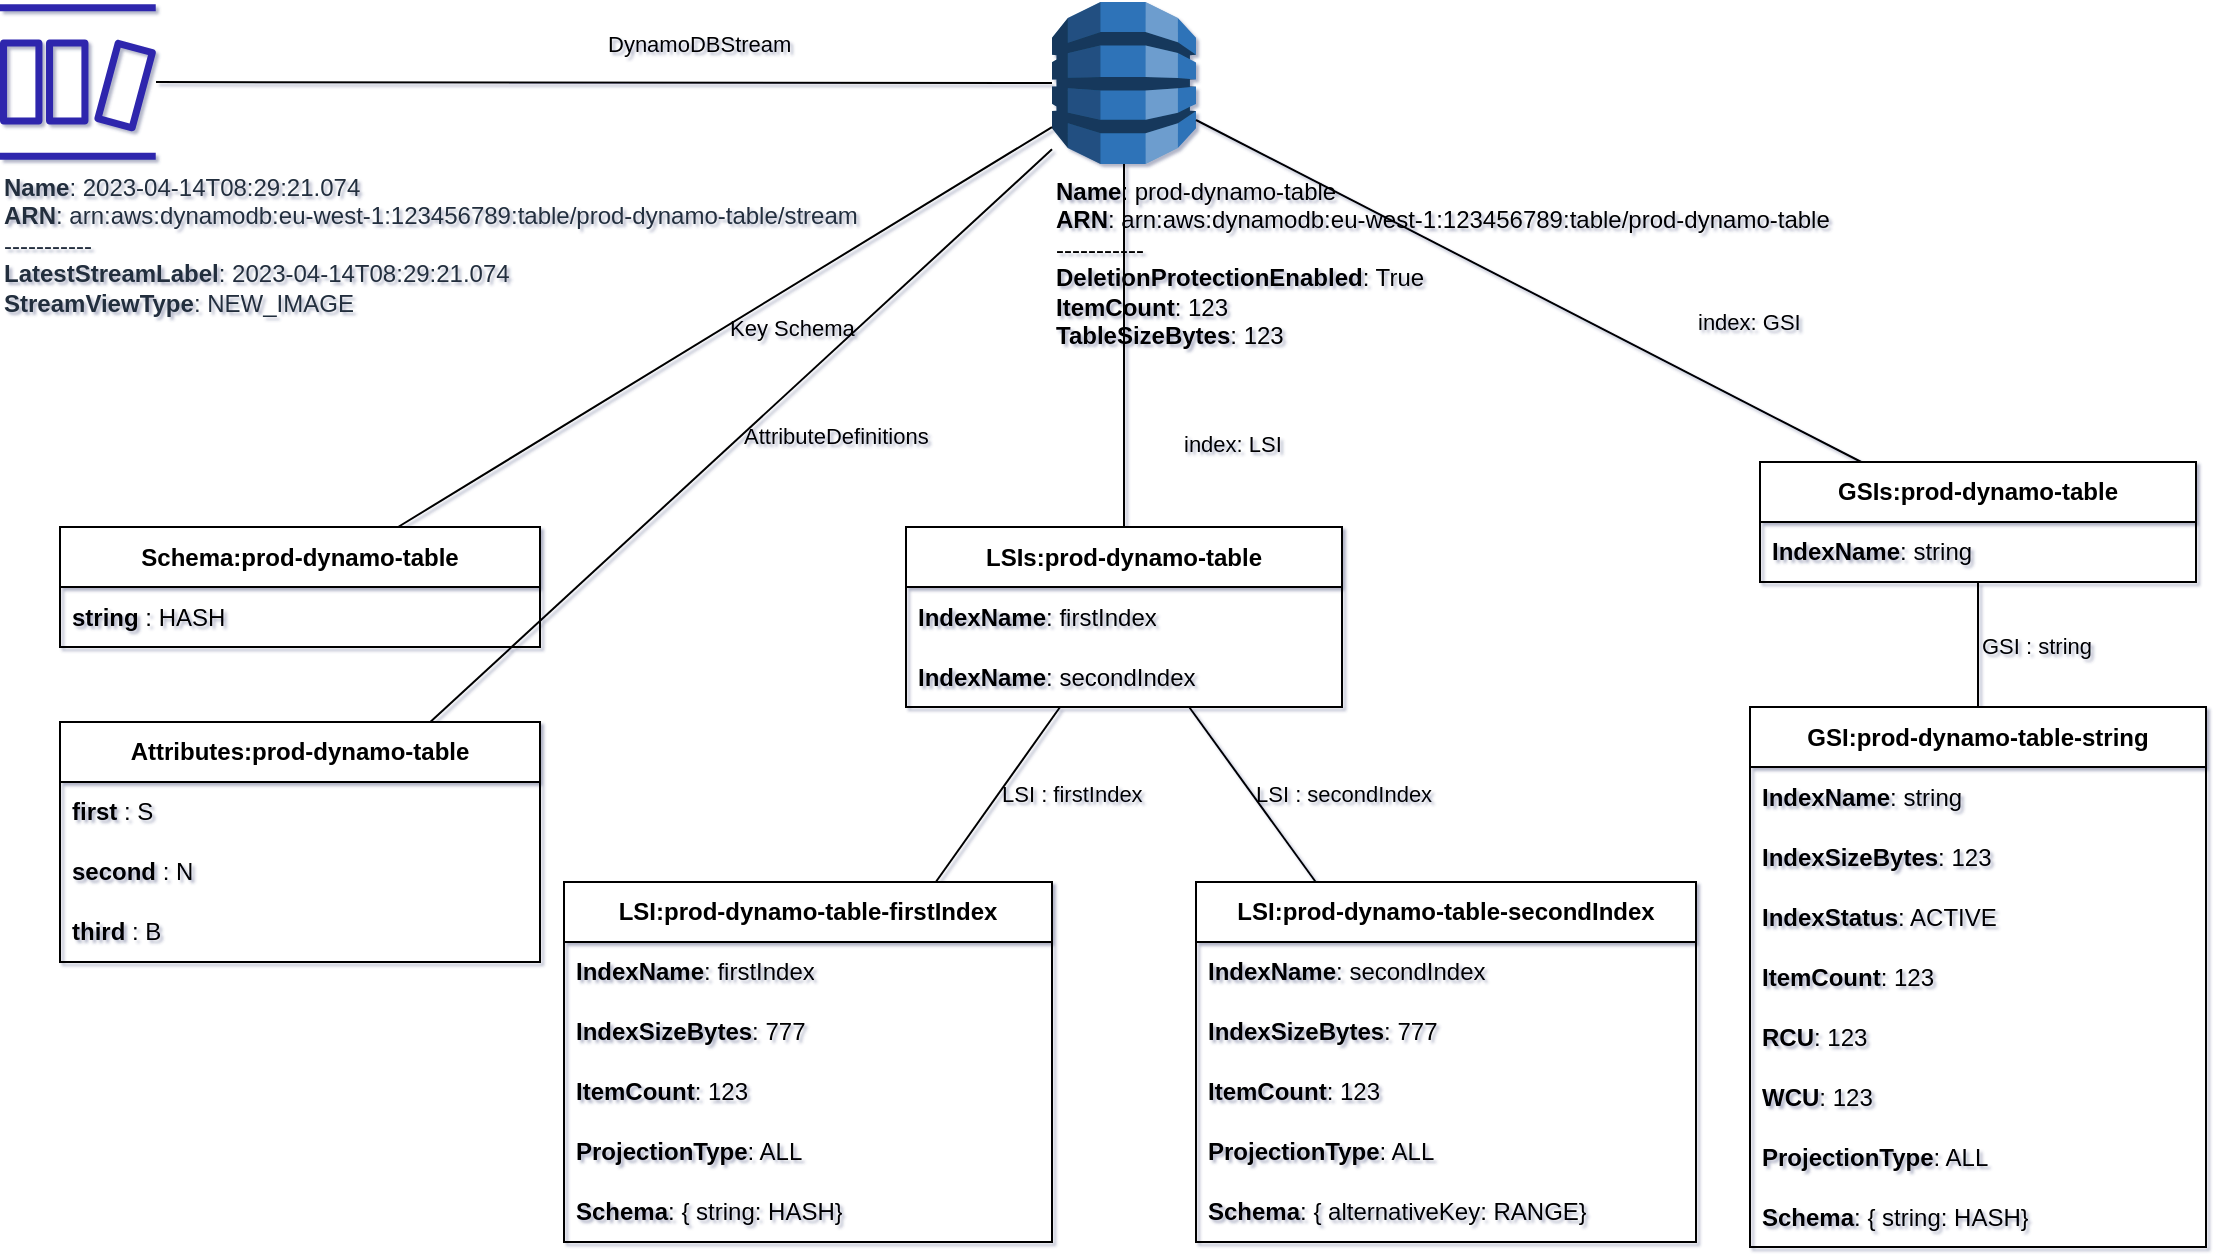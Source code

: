 <mxfile type="MultiCloud">
	<diagram id="diagram_1" name="AWS components">
		<mxGraphModel dx="1015" dy="661" grid="1" gridSize="10" guides="1" tooltips="1" connect="1" arrows="1" fold="1" page="1" pageScale="1" pageWidth="850" pageHeight="1100" math="0" shadow="1">
			<root>
				<mxCell id="0" />
				<mxCell id="1" parent="0" />
				<mxCell id="vertex:dynamo:arn:aws:dynamodb:eu-west-1:123456789:table/prod-dynamo-table" value="&lt;b&gt;Name&lt;/b&gt;: prod-dynamo-table&lt;BR&gt;&lt;b&gt;ARN&lt;/b&gt;: arn:aws:dynamodb:eu-west-1:123456789:table/prod-dynamo-table &lt;BR&gt;-----------&lt;BR&gt;&lt;b&gt;DeletionProtectionEnabled&lt;/b&gt;: True&lt;BR&gt;&lt;b&gt;ItemCount&lt;/b&gt;: 123&lt;BR&gt;&lt;b&gt;TableSizeBytes&lt;/b&gt;: 123" style="outlineConnect=0;dashed=0;verticalLabelPosition=bottom;verticalAlign=top;align=left;html=1;shape=mxgraph.aws3.dynamo_db;fillColor=#2E73B8;gradientColor=none;" parent="1" vertex="1">
					<mxGeometry width="72" height="81" as="geometry" x="746" />
				</mxCell>
				<mxCell id="vertex:dynamo_stream:arn:aws:dynamodb:eu-west-1:123456789:table/prod-dynamo-table/stream" value="&lt;b&gt;Name&lt;/b&gt;: 2023-04-14T08:29:21.074&lt;BR&gt;&lt;b&gt;ARN&lt;/b&gt;: arn:aws:dynamodb:eu-west-1:123456789:table/prod-dynamo-table/stream &lt;BR&gt;-----------&lt;BR&gt;&lt;b&gt;LatestStreamLabel&lt;/b&gt;: 2023-04-14T08:29:21.074&lt;BR&gt;&lt;b&gt;StreamViewType&lt;/b&gt;: NEW_IMAGE" style="sketch=0;outlineConnect=0;fontColor=#232F3E;gradientColor=none;fillColor=#2E27AD;strokeColor=none;dashed=0;verticalLabelPosition=bottom;verticalAlign=top;align=left;html=1;fontSize=12;fontStyle=0;aspect=fixed;pointerEvents=1;shape=mxgraph.aws4.dynamodb_stream" parent="1" vertex="1">
					<mxGeometry width="78" height="78" as="geometry" x="220" y="1" />
				</mxCell>
				<mxCell id="edge:dynamo:arn:aws:dynamodb:eu-west-1:123456789:table/prod-dynamo-table:to:dynamo_stream:arn:aws:dynamodb:eu-west-1:123456789:table/prod-dynamo-table/stream" style="endFill=0;endArrow=none;endArrow=none;" parent="1" source="vertex:dynamo:arn:aws:dynamodb:eu-west-1:123456789:table/prod-dynamo-table" target="vertex:dynamo_stream:arn:aws:dynamodb:eu-west-1:123456789:table/prod-dynamo-table/stream" edge="2">
					<mxGeometry as="geometry" />
				</mxCell>
				<mxCell id="label:dynamo:arn:aws:dynamodb:eu-west-1:123456789:table/prod-dynamo-table:to:dynamo_stream:arn:aws:dynamodb:eu-west-1:123456789:table/prod-dynamo-table/stream" value="DynamoDBStream" style="edgeLabel;html=1;align=left;verticalAlign=middle;resizable=0;points=[];labelBackgroundColor=none;" parent="edge:dynamo:arn:aws:dynamodb:eu-west-1:123456789:table/prod-dynamo-table:to:dynamo_stream:arn:aws:dynamodb:eu-west-1:123456789:table/prod-dynamo-table/stream" vertex="1" connectable="0">
					<mxGeometry relative="1" as="geometry">
						<mxPoint as="offset" y="-20" />
					</mxGeometry>
				</mxCell>
				<mxCell id="vertex:Schema:prod-dynamo-table:list" value="&lt;b&gt;Schema:prod-dynamo-table&lt;/b&gt;" style="swimlane;fontStyle=0;childLayout=stackLayout;horizontal=1;startSize=30;horizontalStack=0;resizeParent=1;resizeParentMax=0;resizeLast=0;collapsible=1;marginBottom=0;whiteSpace=wrap;html=1;" parent="1" vertex="1">
					<mxGeometry width="240" height="60" as="geometry" x="250" y="262.5" />
				</mxCell>
				<mxCell id="vertex:Schema:prod-dynamo-table:row:0" value="&lt;b&gt;string &lt;/b&gt;:  HASH" style="text;strokeColor=none;fillColor=none;align=left;verticalAlign=middle;spacingLeft=4;spacingRight=4;overflow=hidden;points=[[0,0.5],[1,0.5]];portConstraint=eastwest;rotatable=0;whiteSpace=wrap;html=1;" parent="vertex:Schema:prod-dynamo-table:list" vertex="1">
					<mxGeometry width="240" height="30" as="geometry" y="30" />
				</mxCell>
				<mxCell id="edge:dynamo:arn:aws:dynamodb:eu-west-1:123456789:table/prod-dynamo-table:to:Schema:prod-dynamo-table:list" style="endFill=0;endArrow=none;endArrow=none;" parent="1" source="vertex:dynamo:arn:aws:dynamodb:eu-west-1:123456789:table/prod-dynamo-table" target="vertex:Schema:prod-dynamo-table:list" edge="2">
					<mxGeometry as="geometry" />
				</mxCell>
				<mxCell id="label:dynamo:arn:aws:dynamodb:eu-west-1:123456789:table/prod-dynamo-table:to:Schema:prod-dynamo-table:list" value="Key Schema" style="edgeLabel;html=1;align=left;verticalAlign=middle;resizable=0;points=[];labelBackgroundColor=none;" parent="edge:dynamo:arn:aws:dynamodb:eu-west-1:123456789:table/prod-dynamo-table:to:Schema:prod-dynamo-table:list" vertex="1" connectable="0">
					<mxGeometry relative="1" as="geometry">
						<mxPoint as="offset" />
					</mxGeometry>
				</mxCell>
				<mxCell id="vertex:Attributes:prod-dynamo-table:list" value="&lt;b&gt;Attributes:prod-dynamo-table&lt;/b&gt;" style="swimlane;fontStyle=0;childLayout=stackLayout;horizontal=1;startSize=30;horizontalStack=0;resizeParent=1;resizeParentMax=0;resizeLast=0;collapsible=1;marginBottom=0;whiteSpace=wrap;html=1;" parent="1" vertex="1">
					<mxGeometry width="240" height="120" as="geometry" x="250" y="360" />
				</mxCell>
				<mxCell id="vertex:Attributes:prod-dynamo-table:row:0" value="&lt;b&gt;first &lt;/b&gt;:  S" style="text;strokeColor=none;fillColor=none;align=left;verticalAlign=middle;spacingLeft=4;spacingRight=4;overflow=hidden;points=[[0,0.5],[1,0.5]];portConstraint=eastwest;rotatable=0;whiteSpace=wrap;html=1;" parent="vertex:Attributes:prod-dynamo-table:list" vertex="1">
					<mxGeometry width="240" height="30" as="geometry" y="30" />
				</mxCell>
				<mxCell id="vertex:Attributes:prod-dynamo-table:row:1" value="&lt;b&gt;second &lt;/b&gt;:  N" style="text;strokeColor=none;fillColor=none;align=left;verticalAlign=middle;spacingLeft=4;spacingRight=4;overflow=hidden;points=[[0,0.5],[1,0.5]];portConstraint=eastwest;rotatable=0;whiteSpace=wrap;html=1;" parent="vertex:Attributes:prod-dynamo-table:list" vertex="1">
					<mxGeometry width="240" height="30" as="geometry" y="60" />
				</mxCell>
				<mxCell id="vertex:Attributes:prod-dynamo-table:row:2" value="&lt;b&gt;third &lt;/b&gt;:  B" style="text;strokeColor=none;fillColor=none;align=left;verticalAlign=middle;spacingLeft=4;spacingRight=4;overflow=hidden;points=[[0,0.5],[1,0.5]];portConstraint=eastwest;rotatable=0;whiteSpace=wrap;html=1;" parent="vertex:Attributes:prod-dynamo-table:list" vertex="1">
					<mxGeometry width="240" height="30" as="geometry" y="90" />
				</mxCell>
				<mxCell id="edge:dynamo:arn:aws:dynamodb:eu-west-1:123456789:table/prod-dynamo-table:to:Attributes:prod-dynamo-table:list" style="endFill=0;endArrow=none;endArrow=none;" parent="1" source="vertex:dynamo:arn:aws:dynamodb:eu-west-1:123456789:table/prod-dynamo-table" target="vertex:Attributes:prod-dynamo-table:list" edge="2">
					<mxGeometry as="geometry" />
				</mxCell>
				<mxCell id="label:dynamo:arn:aws:dynamodb:eu-west-1:123456789:table/prod-dynamo-table:to:Attributes:prod-dynamo-table:list" value="AttributeDefinitions" style="edgeLabel;html=1;align=left;verticalAlign=middle;resizable=0;points=[];labelBackgroundColor=none;" parent="edge:dynamo:arn:aws:dynamodb:eu-west-1:123456789:table/prod-dynamo-table:to:Attributes:prod-dynamo-table:list" vertex="1" connectable="0">
					<mxGeometry relative="1" as="geometry">
						<mxPoint as="offset" />
					</mxGeometry>
				</mxCell>
				<mxCell id="vertex:LSIs:prod-dynamo-table:list" value="&lt;b&gt;LSIs:prod-dynamo-table&lt;/b&gt;" style="swimlane;fontStyle=0;childLayout=stackLayout;horizontal=1;startSize=30;horizontalStack=0;resizeParent=1;resizeParentMax=0;resizeLast=0;collapsible=1;marginBottom=0;whiteSpace=wrap;html=1;" parent="1" vertex="1">
					<mxGeometry width="218" height="90" as="geometry" x="673" y="262.5" />
				</mxCell>
				<mxCell id="vertex:LSIs:prod-dynamo-table:row:0" value="&lt;b&gt;IndexName&lt;/b&gt;:  firstIndex" style="text;strokeColor=none;fillColor=none;align=left;verticalAlign=middle;spacingLeft=4;spacingRight=4;overflow=hidden;points=[[0,0.5],[1,0.5]];portConstraint=eastwest;rotatable=0;whiteSpace=wrap;html=1;" parent="vertex:LSIs:prod-dynamo-table:list" vertex="1">
					<mxGeometry width="218" height="30" as="geometry" y="30" />
				</mxCell>
				<mxCell id="vertex:LSIs:prod-dynamo-table:row:1" value="&lt;b&gt;IndexName&lt;/b&gt;:  secondIndex" style="text;strokeColor=none;fillColor=none;align=left;verticalAlign=middle;spacingLeft=4;spacingRight=4;overflow=hidden;points=[[0,0.5],[1,0.5]];portConstraint=eastwest;rotatable=0;whiteSpace=wrap;html=1;" parent="vertex:LSIs:prod-dynamo-table:list" vertex="1">
					<mxGeometry width="218" height="30" as="geometry" y="60" />
				</mxCell>
				<mxCell id="edge:dynamo:arn:aws:dynamodb:eu-west-1:123456789:table/prod-dynamo-table:to:LSIs:prod-dynamo-table:list" style="endFill=0;endArrow=none;endArrow=none;" parent="1" source="vertex:dynamo:arn:aws:dynamodb:eu-west-1:123456789:table/prod-dynamo-table" target="vertex:LSIs:prod-dynamo-table:list" edge="2">
					<mxGeometry as="geometry" />
				</mxCell>
				<mxCell id="label:dynamo:arn:aws:dynamodb:eu-west-1:123456789:table/prod-dynamo-table:to:LSIs:prod-dynamo-table:list" value="index: LSI" style="edgeLabel;html=1;align=left;verticalAlign=middle;resizable=0;points=[];labelBackgroundColor=none;" parent="edge:dynamo:arn:aws:dynamodb:eu-west-1:123456789:table/prod-dynamo-table:to:LSIs:prod-dynamo-table:list" vertex="1" connectable="0">
					<mxGeometry relative="1" as="geometry">
						<mxPoint as="offset" x="28" y="49" />
					</mxGeometry>
				</mxCell>
				<mxCell id="vertex:LSI:prod-dynamo-table-firstIndex:list" value="&lt;b&gt;LSI:prod-dynamo-table-firstIndex&lt;/b&gt;" style="swimlane;fontStyle=0;childLayout=stackLayout;horizontal=1;startSize=30;horizontalStack=0;resizeParent=1;resizeParentMax=0;resizeLast=0;collapsible=1;marginBottom=0;whiteSpace=wrap;html=1;" parent="1" vertex="1">
					<mxGeometry width="244" height="180" as="geometry" x="502" y="440" />
				</mxCell>
				<mxCell id="vertex:LSI:prod-dynamo-table-firstIndex:row:0" value="&lt;b&gt;IndexName&lt;/b&gt;:  firstIndex" style="text;strokeColor=none;fillColor=none;align=left;verticalAlign=middle;spacingLeft=4;spacingRight=4;overflow=hidden;points=[[0,0.5],[1,0.5]];portConstraint=eastwest;rotatable=0;whiteSpace=wrap;html=1;" parent="vertex:LSI:prod-dynamo-table-firstIndex:list" vertex="1">
					<mxGeometry width="244" height="30" as="geometry" y="30" />
				</mxCell>
				<mxCell id="vertex:LSI:prod-dynamo-table-firstIndex:row:1" value="&lt;b&gt;IndexSizeBytes&lt;/b&gt;:  777" style="text;strokeColor=none;fillColor=none;align=left;verticalAlign=middle;spacingLeft=4;spacingRight=4;overflow=hidden;points=[[0,0.5],[1,0.5]];portConstraint=eastwest;rotatable=0;whiteSpace=wrap;html=1;" parent="vertex:LSI:prod-dynamo-table-firstIndex:list" vertex="1">
					<mxGeometry width="244" height="30" as="geometry" y="60" />
				</mxCell>
				<mxCell id="vertex:LSI:prod-dynamo-table-firstIndex:row:2" value="&lt;b&gt;ItemCount&lt;/b&gt;:  123" style="text;strokeColor=none;fillColor=none;align=left;verticalAlign=middle;spacingLeft=4;spacingRight=4;overflow=hidden;points=[[0,0.5],[1,0.5]];portConstraint=eastwest;rotatable=0;whiteSpace=wrap;html=1;" parent="vertex:LSI:prod-dynamo-table-firstIndex:list" vertex="1">
					<mxGeometry width="244" height="30" as="geometry" y="90" />
				</mxCell>
				<mxCell id="vertex:LSI:prod-dynamo-table-firstIndex:row:3" value="&lt;b&gt;ProjectionType&lt;/b&gt;:  ALL" style="text;strokeColor=none;fillColor=none;align=left;verticalAlign=middle;spacingLeft=4;spacingRight=4;overflow=hidden;points=[[0,0.5],[1,0.5]];portConstraint=eastwest;rotatable=0;whiteSpace=wrap;html=1;" parent="vertex:LSI:prod-dynamo-table-firstIndex:list" vertex="1">
					<mxGeometry width="244" height="30" as="geometry" y="120" />
				</mxCell>
				<mxCell id="vertex:LSI:prod-dynamo-table-firstIndex:row:4" value="&lt;b&gt;Schema&lt;/b&gt;:  { string: HASH}" style="text;strokeColor=none;fillColor=none;align=left;verticalAlign=middle;spacingLeft=4;spacingRight=4;overflow=hidden;points=[[0,0.5],[1,0.5]];portConstraint=eastwest;rotatable=0;whiteSpace=wrap;html=1;" parent="vertex:LSI:prod-dynamo-table-firstIndex:list" vertex="1">
					<mxGeometry width="244" height="30" as="geometry" y="150" />
				</mxCell>
				<mxCell id="edge:LSIs:prod-dynamo-table:list:to:LSI:prod-dynamo-table-firstIndex:list" style="endFill=0;endArrow=none;endArrow=none;" parent="1" source="vertex:LSIs:prod-dynamo-table:list" target="vertex:LSI:prod-dynamo-table-firstIndex:list" edge="2">
					<mxGeometry as="geometry" />
				</mxCell>
				<mxCell id="label:LSIs:prod-dynamo-table:list:to:LSI:prod-dynamo-table-firstIndex:list" value="LSI : firstIndex" style="edgeLabel;html=1;align=left;verticalAlign=middle;resizable=0;points=[];labelBackgroundColor=none;" parent="edge:LSIs:prod-dynamo-table:list:to:LSI:prod-dynamo-table-firstIndex:list" vertex="1" connectable="0">
					<mxGeometry relative="1" as="geometry">
						<mxPoint as="offset" />
					</mxGeometry>
				</mxCell>
				<mxCell id="vertex:LSI:prod-dynamo-table-secondIndex:list" value="&lt;b&gt;LSI:prod-dynamo-table-secondIndex&lt;/b&gt;" style="swimlane;fontStyle=0;childLayout=stackLayout;horizontal=1;startSize=30;horizontalStack=0;resizeParent=1;resizeParentMax=0;resizeLast=0;collapsible=1;marginBottom=0;whiteSpace=wrap;html=1;" parent="1" vertex="1">
					<mxGeometry width="250" height="180" as="geometry" x="818" y="440" />
				</mxCell>
				<mxCell id="vertex:LSI:prod-dynamo-table-secondIndex:row:0" value="&lt;b&gt;IndexName&lt;/b&gt;:  secondIndex" style="text;strokeColor=none;fillColor=none;align=left;verticalAlign=middle;spacingLeft=4;spacingRight=4;overflow=hidden;points=[[0,0.5],[1,0.5]];portConstraint=eastwest;rotatable=0;whiteSpace=wrap;html=1;" parent="vertex:LSI:prod-dynamo-table-secondIndex:list" vertex="1">
					<mxGeometry width="250" height="30" as="geometry" y="30" />
				</mxCell>
				<mxCell id="vertex:LSI:prod-dynamo-table-secondIndex:row:1" value="&lt;b&gt;IndexSizeBytes&lt;/b&gt;:  777" style="text;strokeColor=none;fillColor=none;align=left;verticalAlign=middle;spacingLeft=4;spacingRight=4;overflow=hidden;points=[[0,0.5],[1,0.5]];portConstraint=eastwest;rotatable=0;whiteSpace=wrap;html=1;" parent="vertex:LSI:prod-dynamo-table-secondIndex:list" vertex="1">
					<mxGeometry width="250" height="30" as="geometry" y="60" />
				</mxCell>
				<mxCell id="vertex:LSI:prod-dynamo-table-secondIndex:row:2" value="&lt;b&gt;ItemCount&lt;/b&gt;:  123" style="text;strokeColor=none;fillColor=none;align=left;verticalAlign=middle;spacingLeft=4;spacingRight=4;overflow=hidden;points=[[0,0.5],[1,0.5]];portConstraint=eastwest;rotatable=0;whiteSpace=wrap;html=1;" parent="vertex:LSI:prod-dynamo-table-secondIndex:list" vertex="1">
					<mxGeometry width="250" height="30" as="geometry" y="90" />
				</mxCell>
				<mxCell id="vertex:LSI:prod-dynamo-table-secondIndex:row:3" value="&lt;b&gt;ProjectionType&lt;/b&gt;:  ALL" style="text;strokeColor=none;fillColor=none;align=left;verticalAlign=middle;spacingLeft=4;spacingRight=4;overflow=hidden;points=[[0,0.5],[1,0.5]];portConstraint=eastwest;rotatable=0;whiteSpace=wrap;html=1;" parent="vertex:LSI:prod-dynamo-table-secondIndex:list" vertex="1">
					<mxGeometry width="250" height="30" as="geometry" y="120" />
				</mxCell>
				<mxCell id="vertex:LSI:prod-dynamo-table-secondIndex:row:4" value="&lt;b&gt;Schema&lt;/b&gt;:  { alternativeKey: RANGE}" style="text;strokeColor=none;fillColor=none;align=left;verticalAlign=middle;spacingLeft=4;spacingRight=4;overflow=hidden;points=[[0,0.5],[1,0.5]];portConstraint=eastwest;rotatable=0;whiteSpace=wrap;html=1;" parent="vertex:LSI:prod-dynamo-table-secondIndex:list" vertex="1">
					<mxGeometry width="250" height="30" as="geometry" y="150" />
				</mxCell>
				<mxCell id="edge:LSIs:prod-dynamo-table:list:to:LSI:prod-dynamo-table-secondIndex:list" style="endFill=0;endArrow=none;endArrow=none;" parent="1" source="vertex:LSIs:prod-dynamo-table:list" target="vertex:LSI:prod-dynamo-table-secondIndex:list" edge="2">
					<mxGeometry as="geometry" />
				</mxCell>
				<mxCell id="label:LSIs:prod-dynamo-table:list:to:LSI:prod-dynamo-table-secondIndex:list" value="LSI : secondIndex" style="edgeLabel;html=1;align=left;verticalAlign=middle;resizable=0;points=[];labelBackgroundColor=none;" parent="edge:LSIs:prod-dynamo-table:list:to:LSI:prod-dynamo-table-secondIndex:list" vertex="1" connectable="0">
					<mxGeometry relative="1" as="geometry">
						<mxPoint as="offset" />
					</mxGeometry>
				</mxCell>
				<mxCell id="vertex:GSIs:prod-dynamo-table:list" value="&lt;b&gt;GSIs:prod-dynamo-table&lt;/b&gt;" style="swimlane;fontStyle=0;childLayout=stackLayout;horizontal=1;startSize=30;horizontalStack=0;resizeParent=1;resizeParentMax=0;resizeLast=0;collapsible=1;marginBottom=0;whiteSpace=wrap;html=1;" parent="1" vertex="1">
					<mxGeometry width="218" height="60" as="geometry" x="1100" y="230" />
				</mxCell>
				<mxCell id="vertex:GSIs:prod-dynamo-table:row:0" value="&lt;b&gt;IndexName&lt;/b&gt;:  string" style="text;strokeColor=none;fillColor=none;align=left;verticalAlign=middle;spacingLeft=4;spacingRight=4;overflow=hidden;points=[[0,0.5],[1,0.5]];portConstraint=eastwest;rotatable=0;whiteSpace=wrap;html=1;" parent="vertex:GSIs:prod-dynamo-table:list" vertex="1">
					<mxGeometry width="218" height="30" as="geometry" y="30" />
				</mxCell>
				<mxCell id="edge:dynamo:arn:aws:dynamodb:eu-west-1:123456789:table/prod-dynamo-table:to:GSIs:prod-dynamo-table:list" style="endFill=0;endArrow=none;endArrow=none;" parent="1" source="vertex:dynamo:arn:aws:dynamodb:eu-west-1:123456789:table/prod-dynamo-table" target="vertex:GSIs:prod-dynamo-table:list" edge="2">
					<mxGeometry as="geometry" />
				</mxCell>
				<mxCell id="label:dynamo:arn:aws:dynamodb:eu-west-1:123456789:table/prod-dynamo-table:to:GSIs:prod-dynamo-table:list" value="index: GSI" style="edgeLabel;html=1;align=left;verticalAlign=middle;resizable=0;points=[];labelBackgroundColor=none;" parent="edge:dynamo:arn:aws:dynamodb:eu-west-1:123456789:table/prod-dynamo-table:to:GSIs:prod-dynamo-table:list" vertex="1" connectable="0">
					<mxGeometry relative="1" as="geometry">
						<mxPoint as="offset" x="83" y="15" />
					</mxGeometry>
				</mxCell>
				<mxCell id="vertex:GSI:prod-dynamo-table-string:list" value="&lt;b&gt;GSI:prod-dynamo-table-string&lt;/b&gt;" style="swimlane;fontStyle=0;childLayout=stackLayout;horizontal=1;startSize=30;horizontalStack=0;resizeParent=1;resizeParentMax=0;resizeLast=0;collapsible=1;marginBottom=0;whiteSpace=wrap;html=1;" parent="1" vertex="1">
					<mxGeometry width="228" height="270" as="geometry" x="1095" y="352.5" />
				</mxCell>
				<mxCell id="vertex:GSI:prod-dynamo-table-string:row:0" value="&lt;b&gt;IndexName&lt;/b&gt;:  string" style="text;strokeColor=none;fillColor=none;align=left;verticalAlign=middle;spacingLeft=4;spacingRight=4;overflow=hidden;points=[[0,0.5],[1,0.5]];portConstraint=eastwest;rotatable=0;whiteSpace=wrap;html=1;" parent="vertex:GSI:prod-dynamo-table-string:list" vertex="1">
					<mxGeometry width="228" height="30" as="geometry" y="30" />
				</mxCell>
				<mxCell id="vertex:GSI:prod-dynamo-table-string:row:1" value="&lt;b&gt;IndexSizeBytes&lt;/b&gt;:  123" style="text;strokeColor=none;fillColor=none;align=left;verticalAlign=middle;spacingLeft=4;spacingRight=4;overflow=hidden;points=[[0,0.5],[1,0.5]];portConstraint=eastwest;rotatable=0;whiteSpace=wrap;html=1;" parent="vertex:GSI:prod-dynamo-table-string:list" vertex="1">
					<mxGeometry width="228" height="30" as="geometry" y="60" />
				</mxCell>
				<mxCell id="vertex:GSI:prod-dynamo-table-string:row:2" value="&lt;b&gt;IndexStatus&lt;/b&gt;:  ACTIVE" style="text;strokeColor=none;fillColor=none;align=left;verticalAlign=middle;spacingLeft=4;spacingRight=4;overflow=hidden;points=[[0,0.5],[1,0.5]];portConstraint=eastwest;rotatable=0;whiteSpace=wrap;html=1;" parent="vertex:GSI:prod-dynamo-table-string:list" vertex="1">
					<mxGeometry width="228" height="30" as="geometry" y="90" />
				</mxCell>
				<mxCell id="vertex:GSI:prod-dynamo-table-string:row:3" value="&lt;b&gt;ItemCount&lt;/b&gt;:  123" style="text;strokeColor=none;fillColor=none;align=left;verticalAlign=middle;spacingLeft=4;spacingRight=4;overflow=hidden;points=[[0,0.5],[1,0.5]];portConstraint=eastwest;rotatable=0;whiteSpace=wrap;html=1;" parent="vertex:GSI:prod-dynamo-table-string:list" vertex="1">
					<mxGeometry width="228" height="30" as="geometry" y="120" />
				</mxCell>
				<mxCell id="vertex:GSI:prod-dynamo-table-string:row:4" value="&lt;b&gt;RCU&lt;/b&gt;:  123" style="text;strokeColor=none;fillColor=none;align=left;verticalAlign=middle;spacingLeft=4;spacingRight=4;overflow=hidden;points=[[0,0.5],[1,0.5]];portConstraint=eastwest;rotatable=0;whiteSpace=wrap;html=1;" parent="vertex:GSI:prod-dynamo-table-string:list" vertex="1">
					<mxGeometry width="228" height="30" as="geometry" y="150" />
				</mxCell>
				<mxCell id="vertex:GSI:prod-dynamo-table-string:row:5" value="&lt;b&gt;WCU&lt;/b&gt;:  123" style="text;strokeColor=none;fillColor=none;align=left;verticalAlign=middle;spacingLeft=4;spacingRight=4;overflow=hidden;points=[[0,0.5],[1,0.5]];portConstraint=eastwest;rotatable=0;whiteSpace=wrap;html=1;" parent="vertex:GSI:prod-dynamo-table-string:list" vertex="1">
					<mxGeometry width="228" height="30" as="geometry" y="180" />
				</mxCell>
				<mxCell id="vertex:GSI:prod-dynamo-table-string:row:6" value="&lt;b&gt;ProjectionType&lt;/b&gt;:  ALL" style="text;strokeColor=none;fillColor=none;align=left;verticalAlign=middle;spacingLeft=4;spacingRight=4;overflow=hidden;points=[[0,0.5],[1,0.5]];portConstraint=eastwest;rotatable=0;whiteSpace=wrap;html=1;" parent="vertex:GSI:prod-dynamo-table-string:list" vertex="1">
					<mxGeometry width="228" height="30" as="geometry" y="210" />
				</mxCell>
				<mxCell id="vertex:GSI:prod-dynamo-table-string:row:7" value="&lt;b&gt;Schema&lt;/b&gt;:  { string: HASH}" style="text;strokeColor=none;fillColor=none;align=left;verticalAlign=middle;spacingLeft=4;spacingRight=4;overflow=hidden;points=[[0,0.5],[1,0.5]];portConstraint=eastwest;rotatable=0;whiteSpace=wrap;html=1;" parent="vertex:GSI:prod-dynamo-table-string:list" vertex="1">
					<mxGeometry width="228" height="30" as="geometry" y="240" />
				</mxCell>
				<mxCell id="edge:GSIs:prod-dynamo-table:list:to:GSI:prod-dynamo-table-string:list" style="endFill=0;endArrow=none;endArrow=none;" parent="1" source="vertex:GSIs:prod-dynamo-table:list" target="vertex:GSI:prod-dynamo-table-string:list" edge="2">
					<mxGeometry as="geometry" />
				</mxCell>
				<mxCell id="label:GSIs:prod-dynamo-table:list:to:GSI:prod-dynamo-table-string:list" value="GSI : string" style="edgeLabel;html=1;align=left;verticalAlign=middle;resizable=0;points=[];labelBackgroundColor=none;" parent="edge:GSIs:prod-dynamo-table:list:to:GSI:prod-dynamo-table-string:list" vertex="1" connectable="0">
					<mxGeometry relative="1" as="geometry">
						<mxPoint as="offset" />
					</mxGeometry>
				</mxCell>
			</root>
		</mxGraphModel>
	</diagram>
</mxfile>